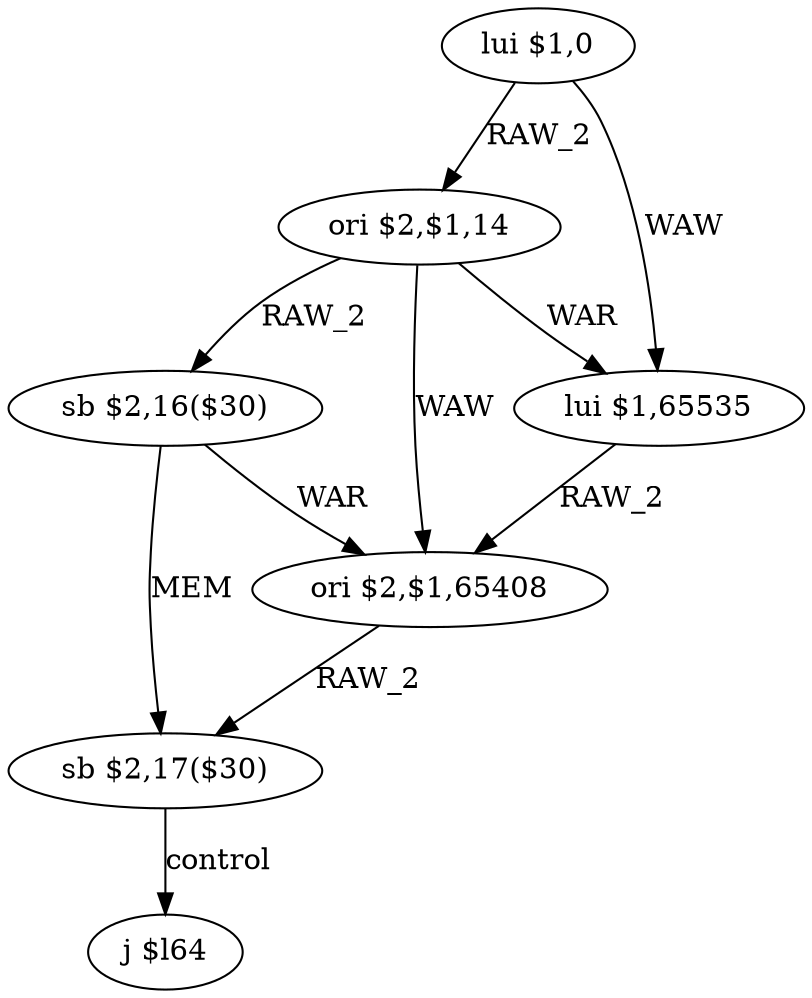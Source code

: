 digraph G1 {
node [shape = ellipse];
i0 [label = "lui $1,0"] ;
i0 ->  i1 [label= "RAW_2"];
i0 ->  i3 [label= "WAW"];
i1 [label = "ori $2,$1,14"] ;
i1 ->  i2 [label= "RAW_2"];
i1 ->  i3 [label= "WAR"];
i1 ->  i4 [label= "WAW"];
i2 [label = "sb $2,16($30)"] ;
i2 ->  i4 [label= "WAR"];
i2 ->  i5 [label= "MEM"];
i4 [label = "ori $2,$1,65408"] ;
i4 ->  i5 [label= "RAW_2"];
i5 [label = "sb $2,17($30)"] ;
i5 ->  i6 [label= "control"];
i6 [label = "j $l64"] ;
i3 [label = "lui $1,65535"] ;
i3 ->  i4 [label= "RAW_2"];
}
